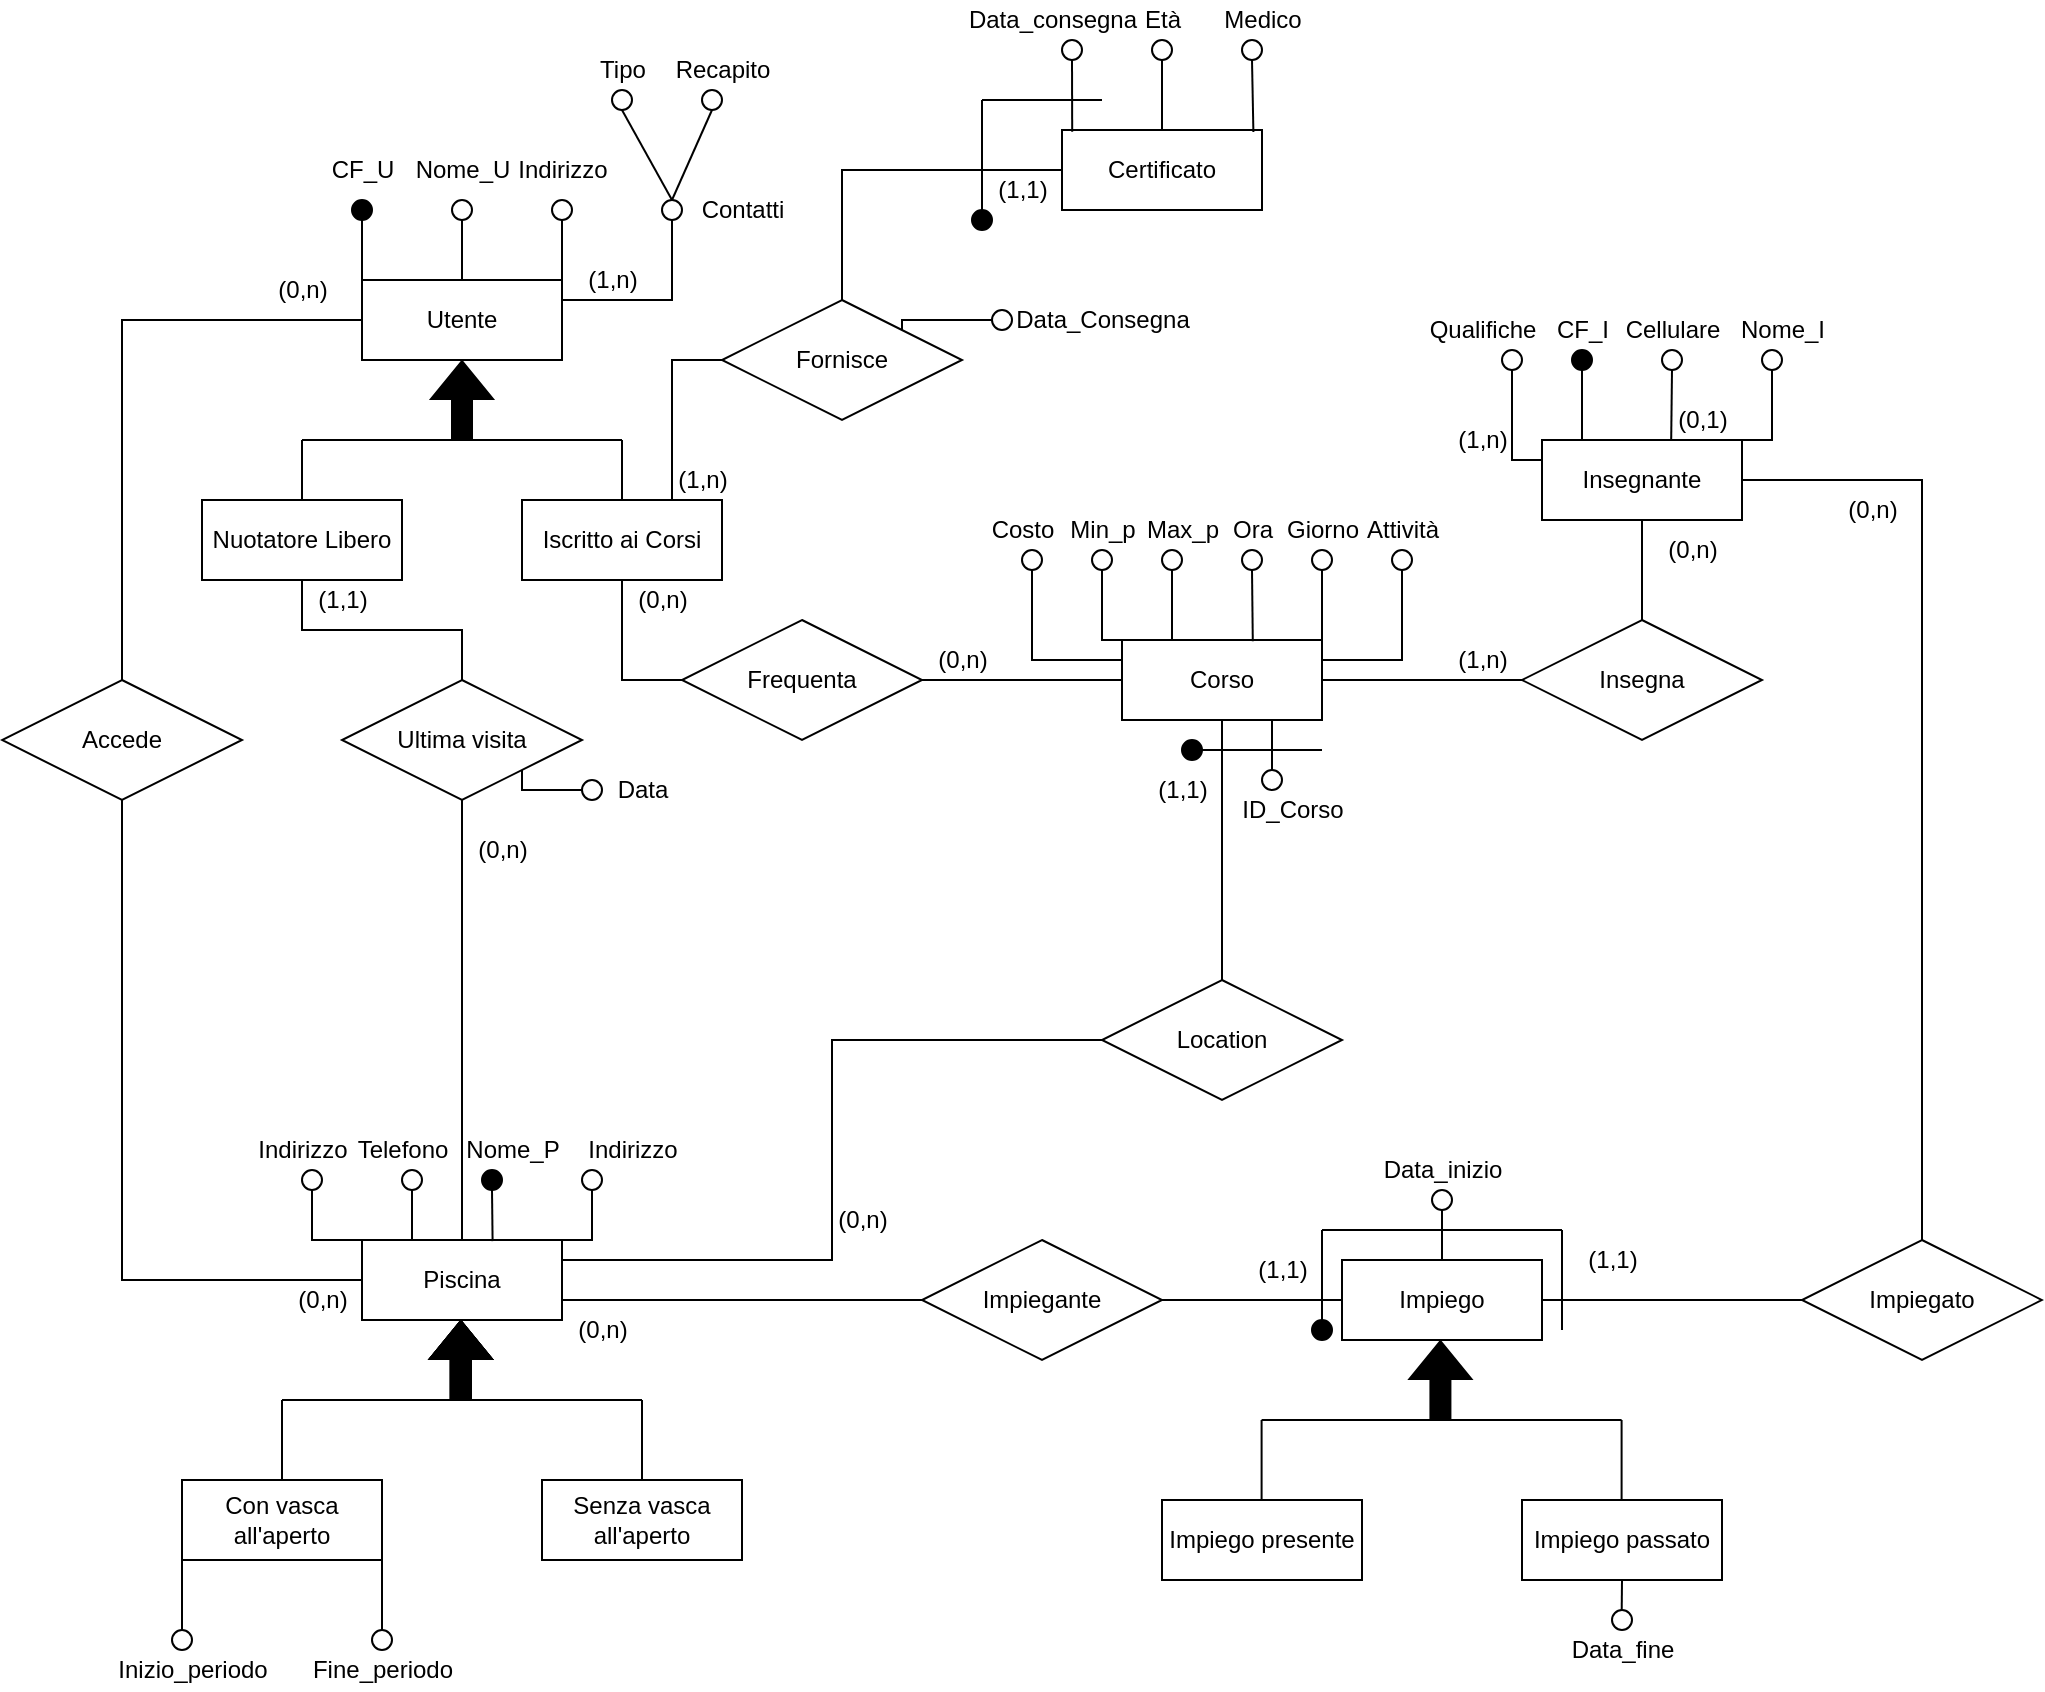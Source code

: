 <mxfile version="17.2.4" type="github">
  <diagram id="Lg-g-w3z7CyOHuP2JqrU" name="Page-1">
    <mxGraphModel dx="1021" dy="520" grid="1" gridSize="10" guides="1" tooltips="1" connect="1" arrows="1" fold="1" page="1" pageScale="1" pageWidth="1600" pageHeight="900" math="0" shadow="0">
      <root>
        <mxCell id="0" />
        <mxCell id="1" parent="0" />
        <mxCell id="gCBwe_l6RAR-JxXOp8Bn-33" style="edgeStyle=orthogonalEdgeStyle;rounded=0;orthogonalLoop=1;jettySize=auto;html=1;exitX=0;exitY=0.5;exitDx=0;exitDy=0;endArrow=none;endFill=0;fillColor=#000000;" parent="1" source="gCBwe_l6RAR-JxXOp8Bn-1" target="gCBwe_l6RAR-JxXOp8Bn-32" edge="1">
          <mxGeometry relative="1" as="geometry" />
        </mxCell>
        <mxCell id="gCBwe_l6RAR-JxXOp8Bn-123" style="edgeStyle=orthogonalEdgeStyle;rounded=0;orthogonalLoop=1;jettySize=auto;html=1;exitX=0;exitY=0;exitDx=0;exitDy=0;endArrow=none;endFill=0;fillColor=#000000;" parent="1" source="gCBwe_l6RAR-JxXOp8Bn-1" target="gCBwe_l6RAR-JxXOp8Bn-120" edge="1">
          <mxGeometry relative="1" as="geometry" />
        </mxCell>
        <mxCell id="gCBwe_l6RAR-JxXOp8Bn-127" style="edgeStyle=orthogonalEdgeStyle;rounded=0;orthogonalLoop=1;jettySize=auto;html=1;exitX=1;exitY=0;exitDx=0;exitDy=0;entryX=0.5;entryY=1;entryDx=0;entryDy=0;endArrow=none;endFill=0;fillColor=#000000;" parent="1" source="gCBwe_l6RAR-JxXOp8Bn-1" target="gCBwe_l6RAR-JxXOp8Bn-125" edge="1">
          <mxGeometry relative="1" as="geometry" />
        </mxCell>
        <mxCell id="gCBwe_l6RAR-JxXOp8Bn-131" style="edgeStyle=orthogonalEdgeStyle;rounded=0;orthogonalLoop=1;jettySize=auto;html=1;exitX=1;exitY=0.25;exitDx=0;exitDy=0;entryX=0.5;entryY=1;entryDx=0;entryDy=0;endArrow=none;endFill=0;fillColor=#000000;" parent="1" source="gCBwe_l6RAR-JxXOp8Bn-1" target="gCBwe_l6RAR-JxXOp8Bn-130" edge="1">
          <mxGeometry relative="1" as="geometry" />
        </mxCell>
        <mxCell id="gCBwe_l6RAR-JxXOp8Bn-1" value="Utente" style="whiteSpace=wrap;html=1;align=center;" parent="1" vertex="1">
          <mxGeometry x="470" y="165" width="100" height="40" as="geometry" />
        </mxCell>
        <mxCell id="gCBwe_l6RAR-JxXOp8Bn-13" style="edgeStyle=orthogonalEdgeStyle;rounded=0;orthogonalLoop=1;jettySize=auto;html=1;exitX=0.5;exitY=0;exitDx=0;exitDy=0;entryX=1;entryY=-0.05;entryDx=0;entryDy=0;endArrow=none;endFill=0;fillColor=#000000;entryPerimeter=0;" parent="1" source="gCBwe_l6RAR-JxXOp8Bn-3" target="dC8Jk2VTaf20xfGuy9kK-8" edge="1">
          <mxGeometry relative="1" as="geometry">
            <mxPoint x="800" y="115" as="targetPoint" />
            <Array as="points">
              <mxPoint x="710" y="110" />
              <mxPoint x="820" y="110" />
            </Array>
          </mxGeometry>
        </mxCell>
        <mxCell id="gCBwe_l6RAR-JxXOp8Bn-3" value="Fornisce" style="shape=rhombus;perimeter=rhombusPerimeter;whiteSpace=wrap;html=1;align=center;" parent="1" vertex="1">
          <mxGeometry x="650" y="175" width="120" height="60" as="geometry" />
        </mxCell>
        <mxCell id="gCBwe_l6RAR-JxXOp8Bn-5" value="" style="shape=flexArrow;endArrow=classic;html=1;rounded=0;entryX=0.5;entryY=1;entryDx=0;entryDy=0;fillColor=#000000;" parent="1" target="gCBwe_l6RAR-JxXOp8Bn-1" edge="1">
          <mxGeometry width="50" height="50" relative="1" as="geometry">
            <mxPoint x="520" y="245" as="sourcePoint" />
            <mxPoint x="540" y="225" as="targetPoint" />
          </mxGeometry>
        </mxCell>
        <mxCell id="gCBwe_l6RAR-JxXOp8Bn-6" value="" style="endArrow=none;html=1;rounded=0;fillColor=#000000;" parent="1" edge="1">
          <mxGeometry width="50" height="50" relative="1" as="geometry">
            <mxPoint x="440" y="245" as="sourcePoint" />
            <mxPoint x="600" y="245" as="targetPoint" />
          </mxGeometry>
        </mxCell>
        <mxCell id="gCBwe_l6RAR-JxXOp8Bn-8" style="edgeStyle=orthogonalEdgeStyle;rounded=0;orthogonalLoop=1;jettySize=auto;html=1;exitX=0.5;exitY=0;exitDx=0;exitDy=0;fillColor=#000000;endArrow=none;endFill=0;" parent="1" source="gCBwe_l6RAR-JxXOp8Bn-7" edge="1">
          <mxGeometry relative="1" as="geometry">
            <mxPoint x="440" y="245" as="targetPoint" />
          </mxGeometry>
        </mxCell>
        <mxCell id="gCBwe_l6RAR-JxXOp8Bn-31" style="edgeStyle=orthogonalEdgeStyle;rounded=0;orthogonalLoop=1;jettySize=auto;html=1;exitX=0.5;exitY=1;exitDx=0;exitDy=0;entryX=0.5;entryY=0;entryDx=0;entryDy=0;endArrow=none;endFill=0;fillColor=#000000;" parent="1" source="gCBwe_l6RAR-JxXOp8Bn-7" target="gCBwe_l6RAR-JxXOp8Bn-29" edge="1">
          <mxGeometry relative="1" as="geometry" />
        </mxCell>
        <mxCell id="gCBwe_l6RAR-JxXOp8Bn-7" value="Nuotatore Libero" style="whiteSpace=wrap;html=1;align=center;" parent="1" vertex="1">
          <mxGeometry x="390" y="275" width="100" height="40" as="geometry" />
        </mxCell>
        <mxCell id="gCBwe_l6RAR-JxXOp8Bn-10" style="edgeStyle=orthogonalEdgeStyle;rounded=0;orthogonalLoop=1;jettySize=auto;html=1;exitX=0.5;exitY=0;exitDx=0;exitDy=0;endArrow=none;endFill=0;fillColor=#000000;" parent="1" source="gCBwe_l6RAR-JxXOp8Bn-9" edge="1">
          <mxGeometry relative="1" as="geometry">
            <mxPoint x="600" y="245" as="targetPoint" />
          </mxGeometry>
        </mxCell>
        <mxCell id="gCBwe_l6RAR-JxXOp8Bn-12" style="edgeStyle=orthogonalEdgeStyle;rounded=0;orthogonalLoop=1;jettySize=auto;html=1;exitX=0.75;exitY=0;exitDx=0;exitDy=0;entryX=0;entryY=0.5;entryDx=0;entryDy=0;endArrow=none;endFill=0;fillColor=#000000;" parent="1" source="gCBwe_l6RAR-JxXOp8Bn-9" target="gCBwe_l6RAR-JxXOp8Bn-3" edge="1">
          <mxGeometry relative="1" as="geometry" />
        </mxCell>
        <mxCell id="gCBwe_l6RAR-JxXOp8Bn-16" style="edgeStyle=orthogonalEdgeStyle;rounded=0;orthogonalLoop=1;jettySize=auto;html=1;exitX=0.5;exitY=1;exitDx=0;exitDy=0;entryX=0;entryY=0.5;entryDx=0;entryDy=0;endArrow=none;endFill=0;fillColor=#000000;" parent="1" source="gCBwe_l6RAR-JxXOp8Bn-9" target="gCBwe_l6RAR-JxXOp8Bn-15" edge="1">
          <mxGeometry relative="1" as="geometry" />
        </mxCell>
        <mxCell id="gCBwe_l6RAR-JxXOp8Bn-9" value="Iscritto ai Corsi" style="whiteSpace=wrap;html=1;align=center;" parent="1" vertex="1">
          <mxGeometry x="550" y="275" width="100" height="40" as="geometry" />
        </mxCell>
        <mxCell id="gCBwe_l6RAR-JxXOp8Bn-20" style="edgeStyle=orthogonalEdgeStyle;rounded=0;orthogonalLoop=1;jettySize=auto;html=1;exitX=1;exitY=0.5;exitDx=0;exitDy=0;endArrow=none;endFill=0;fillColor=#000000;entryX=0;entryY=0.5;entryDx=0;entryDy=0;" parent="1" source="gCBwe_l6RAR-JxXOp8Bn-14" target="gCBwe_l6RAR-JxXOp8Bn-19" edge="1">
          <mxGeometry relative="1" as="geometry">
            <mxPoint x="1040" y="365.4" as="targetPoint" />
          </mxGeometry>
        </mxCell>
        <mxCell id="gCBwe_l6RAR-JxXOp8Bn-36" style="edgeStyle=orthogonalEdgeStyle;rounded=0;orthogonalLoop=1;jettySize=auto;html=1;exitX=0.5;exitY=1;exitDx=0;exitDy=0;entryX=0.5;entryY=0;entryDx=0;entryDy=0;endArrow=none;endFill=0;fillColor=#000000;" parent="1" source="gCBwe_l6RAR-JxXOp8Bn-14" target="gCBwe_l6RAR-JxXOp8Bn-35" edge="1">
          <mxGeometry relative="1" as="geometry" />
        </mxCell>
        <mxCell id="gCBwe_l6RAR-JxXOp8Bn-161" style="edgeStyle=orthogonalEdgeStyle;rounded=0;orthogonalLoop=1;jettySize=auto;html=1;exitX=0.75;exitY=1;exitDx=0;exitDy=0;entryX=0.5;entryY=0;entryDx=0;entryDy=0;endArrow=none;endFill=0;fillColor=#000000;" parent="1" source="gCBwe_l6RAR-JxXOp8Bn-14" target="gCBwe_l6RAR-JxXOp8Bn-160" edge="1">
          <mxGeometry relative="1" as="geometry" />
        </mxCell>
        <mxCell id="gCBwe_l6RAR-JxXOp8Bn-14" value="Corso" style="whiteSpace=wrap;html=1;align=center;" parent="1" vertex="1">
          <mxGeometry x="850" y="345" width="100" height="40" as="geometry" />
        </mxCell>
        <mxCell id="gCBwe_l6RAR-JxXOp8Bn-17" style="edgeStyle=orthogonalEdgeStyle;rounded=0;orthogonalLoop=1;jettySize=auto;html=1;exitX=1;exitY=0.5;exitDx=0;exitDy=0;entryX=0;entryY=0.5;entryDx=0;entryDy=0;endArrow=none;endFill=0;fillColor=#000000;" parent="1" source="gCBwe_l6RAR-JxXOp8Bn-15" target="gCBwe_l6RAR-JxXOp8Bn-14" edge="1">
          <mxGeometry relative="1" as="geometry" />
        </mxCell>
        <mxCell id="gCBwe_l6RAR-JxXOp8Bn-15" value="Frequenta" style="shape=rhombus;perimeter=rhombusPerimeter;whiteSpace=wrap;html=1;align=center;" parent="1" vertex="1">
          <mxGeometry x="630" y="335" width="120" height="60" as="geometry" />
        </mxCell>
        <mxCell id="gCBwe_l6RAR-JxXOp8Bn-170" style="edgeStyle=orthogonalEdgeStyle;rounded=0;orthogonalLoop=1;jettySize=auto;html=1;exitX=0.25;exitY=0;exitDx=0;exitDy=0;entryX=0.5;entryY=1;entryDx=0;entryDy=0;endArrow=none;endFill=0;fillColor=#000000;" parent="1" source="gCBwe_l6RAR-JxXOp8Bn-18" target="gCBwe_l6RAR-JxXOp8Bn-169" edge="1">
          <mxGeometry relative="1" as="geometry" />
        </mxCell>
        <mxCell id="gCBwe_l6RAR-JxXOp8Bn-176" style="edgeStyle=orthogonalEdgeStyle;rounded=0;orthogonalLoop=1;jettySize=auto;html=1;exitX=1;exitY=0;exitDx=0;exitDy=0;entryX=0.5;entryY=1;entryDx=0;entryDy=0;endArrow=none;endFill=0;fillColor=#000000;" parent="1" source="gCBwe_l6RAR-JxXOp8Bn-18" target="gCBwe_l6RAR-JxXOp8Bn-175" edge="1">
          <mxGeometry relative="1" as="geometry" />
        </mxCell>
        <mxCell id="gCBwe_l6RAR-JxXOp8Bn-18" value="Insegnante" style="whiteSpace=wrap;html=1;align=center;" parent="1" vertex="1">
          <mxGeometry x="1060" y="245" width="100" height="40" as="geometry" />
        </mxCell>
        <mxCell id="gCBwe_l6RAR-JxXOp8Bn-21" value="" style="edgeStyle=orthogonalEdgeStyle;rounded=0;orthogonalLoop=1;jettySize=auto;html=1;endArrow=none;endFill=0;fillColor=#000000;" parent="1" source="gCBwe_l6RAR-JxXOp8Bn-19" target="gCBwe_l6RAR-JxXOp8Bn-18" edge="1">
          <mxGeometry relative="1" as="geometry" />
        </mxCell>
        <mxCell id="gCBwe_l6RAR-JxXOp8Bn-19" value="Insegna" style="shape=rhombus;perimeter=rhombusPerimeter;whiteSpace=wrap;html=1;align=center;" parent="1" vertex="1">
          <mxGeometry x="1050" y="335" width="120" height="60" as="geometry" />
        </mxCell>
        <mxCell id="gCBwe_l6RAR-JxXOp8Bn-41" style="edgeStyle=orthogonalEdgeStyle;rounded=0;orthogonalLoop=1;jettySize=auto;html=1;exitX=1;exitY=0.75;exitDx=0;exitDy=0;entryX=0;entryY=0.5;entryDx=0;entryDy=0;endArrow=none;endFill=0;fillColor=#000000;" parent="1" source="gCBwe_l6RAR-JxXOp8Bn-22" target="gCBwe_l6RAR-JxXOp8Bn-40" edge="1">
          <mxGeometry relative="1" as="geometry" />
        </mxCell>
        <mxCell id="gCBwe_l6RAR-JxXOp8Bn-80" style="edgeStyle=orthogonalEdgeStyle;rounded=0;orthogonalLoop=1;jettySize=auto;html=1;exitX=0;exitY=0;exitDx=0;exitDy=0;entryX=0.5;entryY=1;entryDx=0;entryDy=0;endArrow=none;endFill=0;fillColor=#000000;" parent="1" source="gCBwe_l6RAR-JxXOp8Bn-22" target="gCBwe_l6RAR-JxXOp8Bn-76" edge="1">
          <mxGeometry relative="1" as="geometry" />
        </mxCell>
        <mxCell id="gCBwe_l6RAR-JxXOp8Bn-83" style="edgeStyle=orthogonalEdgeStyle;rounded=0;orthogonalLoop=1;jettySize=auto;html=1;exitX=0.25;exitY=0;exitDx=0;exitDy=0;entryX=0.5;entryY=1;entryDx=0;entryDy=0;endArrow=none;endFill=0;fillColor=#000000;" parent="1" source="gCBwe_l6RAR-JxXOp8Bn-22" target="gCBwe_l6RAR-JxXOp8Bn-82" edge="1">
          <mxGeometry relative="1" as="geometry" />
        </mxCell>
        <mxCell id="gCBwe_l6RAR-JxXOp8Bn-86" style="edgeStyle=orthogonalEdgeStyle;rounded=0;orthogonalLoop=1;jettySize=auto;html=1;exitX=1;exitY=0;exitDx=0;exitDy=0;entryX=0.5;entryY=1;entryDx=0;entryDy=0;endArrow=none;endFill=0;fillColor=#000000;" parent="1" source="gCBwe_l6RAR-JxXOp8Bn-22" target="gCBwe_l6RAR-JxXOp8Bn-85" edge="1">
          <mxGeometry relative="1" as="geometry" />
        </mxCell>
        <mxCell id="gCBwe_l6RAR-JxXOp8Bn-22" value="Piscina" style="whiteSpace=wrap;html=1;align=center;" parent="1" vertex="1">
          <mxGeometry x="470" y="645" width="100" height="40" as="geometry" />
        </mxCell>
        <mxCell id="gCBwe_l6RAR-JxXOp8Bn-23" value="" style="shape=flexArrow;endArrow=classic;html=1;rounded=0;entryX=0.5;entryY=1;entryDx=0;entryDy=0;fillColor=#000000;" parent="1" edge="1">
          <mxGeometry width="50" height="50" relative="1" as="geometry">
            <mxPoint x="519.41" y="725" as="sourcePoint" />
            <mxPoint x="519.41" y="685" as="targetPoint" />
          </mxGeometry>
        </mxCell>
        <mxCell id="gCBwe_l6RAR-JxXOp8Bn-24" value="" style="endArrow=none;html=1;rounded=0;fillColor=#000000;" parent="1" edge="1">
          <mxGeometry width="50" height="50" relative="1" as="geometry">
            <mxPoint x="430" y="725" as="sourcePoint" />
            <mxPoint x="610" y="725" as="targetPoint" />
          </mxGeometry>
        </mxCell>
        <mxCell id="gCBwe_l6RAR-JxXOp8Bn-26" style="edgeStyle=orthogonalEdgeStyle;rounded=0;orthogonalLoop=1;jettySize=auto;html=1;exitX=0.5;exitY=0;exitDx=0;exitDy=0;endArrow=none;endFill=0;fillColor=#000000;" parent="1" source="gCBwe_l6RAR-JxXOp8Bn-25" edge="1">
          <mxGeometry relative="1" as="geometry">
            <mxPoint x="430" y="725" as="targetPoint" />
            <Array as="points">
              <mxPoint x="430" y="745" />
              <mxPoint x="430" y="745" />
            </Array>
          </mxGeometry>
        </mxCell>
        <mxCell id="gCBwe_l6RAR-JxXOp8Bn-91" style="edgeStyle=orthogonalEdgeStyle;rounded=0;orthogonalLoop=1;jettySize=auto;html=1;exitX=1;exitY=1;exitDx=0;exitDy=0;entryX=0.5;entryY=0;entryDx=0;entryDy=0;endArrow=none;endFill=0;fillColor=#000000;" parent="1" source="gCBwe_l6RAR-JxXOp8Bn-25" target="gCBwe_l6RAR-JxXOp8Bn-89" edge="1">
          <mxGeometry relative="1" as="geometry" />
        </mxCell>
        <mxCell id="gCBwe_l6RAR-JxXOp8Bn-94" style="edgeStyle=orthogonalEdgeStyle;rounded=0;orthogonalLoop=1;jettySize=auto;html=1;exitX=0;exitY=1;exitDx=0;exitDy=0;entryX=0.5;entryY=0;entryDx=0;entryDy=0;endArrow=none;endFill=0;fillColor=#000000;" parent="1" source="gCBwe_l6RAR-JxXOp8Bn-25" target="gCBwe_l6RAR-JxXOp8Bn-88" edge="1">
          <mxGeometry relative="1" as="geometry" />
        </mxCell>
        <mxCell id="gCBwe_l6RAR-JxXOp8Bn-25" value="Con vasca all&#39;aperto" style="whiteSpace=wrap;html=1;align=center;" parent="1" vertex="1">
          <mxGeometry x="380" y="765" width="100" height="40" as="geometry" />
        </mxCell>
        <mxCell id="gCBwe_l6RAR-JxXOp8Bn-28" style="edgeStyle=orthogonalEdgeStyle;rounded=0;orthogonalLoop=1;jettySize=auto;html=1;exitX=0.5;exitY=0;exitDx=0;exitDy=0;endArrow=none;endFill=0;fillColor=#000000;" parent="1" source="gCBwe_l6RAR-JxXOp8Bn-27" edge="1">
          <mxGeometry relative="1" as="geometry">
            <mxPoint x="610" y="725" as="targetPoint" />
            <Array as="points">
              <mxPoint x="610" y="725" />
            </Array>
          </mxGeometry>
        </mxCell>
        <mxCell id="gCBwe_l6RAR-JxXOp8Bn-27" value="Senza vasca all&#39;aperto" style="whiteSpace=wrap;html=1;align=center;" parent="1" vertex="1">
          <mxGeometry x="560" y="765" width="100" height="40" as="geometry" />
        </mxCell>
        <mxCell id="gCBwe_l6RAR-JxXOp8Bn-30" style="edgeStyle=orthogonalEdgeStyle;rounded=0;orthogonalLoop=1;jettySize=auto;html=1;exitX=0.5;exitY=1;exitDx=0;exitDy=0;entryX=0.5;entryY=0;entryDx=0;entryDy=0;endArrow=none;endFill=0;fillColor=#000000;" parent="1" source="gCBwe_l6RAR-JxXOp8Bn-29" target="gCBwe_l6RAR-JxXOp8Bn-22" edge="1">
          <mxGeometry relative="1" as="geometry" />
        </mxCell>
        <mxCell id="gCBwe_l6RAR-JxXOp8Bn-72" style="edgeStyle=orthogonalEdgeStyle;rounded=0;orthogonalLoop=1;jettySize=auto;html=1;exitX=1;exitY=1;exitDx=0;exitDy=0;entryX=0;entryY=0.5;entryDx=0;entryDy=0;endArrow=none;endFill=0;fillColor=#000000;" parent="1" source="gCBwe_l6RAR-JxXOp8Bn-29" target="gCBwe_l6RAR-JxXOp8Bn-71" edge="1">
          <mxGeometry relative="1" as="geometry">
            <Array as="points">
              <mxPoint x="550" y="420" />
            </Array>
          </mxGeometry>
        </mxCell>
        <mxCell id="gCBwe_l6RAR-JxXOp8Bn-29" value="Ultima visita" style="shape=rhombus;perimeter=rhombusPerimeter;whiteSpace=wrap;html=1;align=center;" parent="1" vertex="1">
          <mxGeometry x="460" y="365" width="120" height="60" as="geometry" />
        </mxCell>
        <mxCell id="gCBwe_l6RAR-JxXOp8Bn-34" style="edgeStyle=orthogonalEdgeStyle;rounded=0;orthogonalLoop=1;jettySize=auto;html=1;exitX=0.5;exitY=1;exitDx=0;exitDy=0;entryX=0;entryY=0.5;entryDx=0;entryDy=0;endArrow=none;endFill=0;fillColor=#000000;" parent="1" source="gCBwe_l6RAR-JxXOp8Bn-32" target="gCBwe_l6RAR-JxXOp8Bn-22" edge="1">
          <mxGeometry relative="1" as="geometry" />
        </mxCell>
        <mxCell id="gCBwe_l6RAR-JxXOp8Bn-32" value="Accede" style="shape=rhombus;perimeter=rhombusPerimeter;whiteSpace=wrap;html=1;align=center;" parent="1" vertex="1">
          <mxGeometry x="290" y="365" width="120" height="60" as="geometry" />
        </mxCell>
        <mxCell id="gCBwe_l6RAR-JxXOp8Bn-37" style="edgeStyle=orthogonalEdgeStyle;rounded=0;orthogonalLoop=1;jettySize=auto;html=1;exitX=0;exitY=0.5;exitDx=0;exitDy=0;entryX=1;entryY=0.25;entryDx=0;entryDy=0;endArrow=none;endFill=0;fillColor=#000000;" parent="1" source="gCBwe_l6RAR-JxXOp8Bn-35" target="gCBwe_l6RAR-JxXOp8Bn-22" edge="1">
          <mxGeometry relative="1" as="geometry" />
        </mxCell>
        <mxCell id="gCBwe_l6RAR-JxXOp8Bn-35" value="Location" style="shape=rhombus;perimeter=rhombusPerimeter;whiteSpace=wrap;html=1;align=center;" parent="1" vertex="1">
          <mxGeometry x="840" y="515" width="120" height="60" as="geometry" />
        </mxCell>
        <mxCell id="gCBwe_l6RAR-JxXOp8Bn-43" style="edgeStyle=orthogonalEdgeStyle;rounded=0;orthogonalLoop=1;jettySize=auto;html=1;exitX=1;exitY=0.5;exitDx=0;exitDy=0;entryX=0;entryY=0.5;entryDx=0;entryDy=0;endArrow=none;endFill=0;fillColor=#000000;" parent="1" source="gCBwe_l6RAR-JxXOp8Bn-38" target="gCBwe_l6RAR-JxXOp8Bn-39" edge="1">
          <mxGeometry relative="1" as="geometry" />
        </mxCell>
        <mxCell id="gCBwe_l6RAR-JxXOp8Bn-114" style="edgeStyle=orthogonalEdgeStyle;rounded=0;orthogonalLoop=1;jettySize=auto;html=1;exitX=0.5;exitY=0;exitDx=0;exitDy=0;entryX=0.5;entryY=1;entryDx=0;entryDy=0;endArrow=none;endFill=0;fillColor=#000000;" parent="1" source="gCBwe_l6RAR-JxXOp8Bn-38" target="gCBwe_l6RAR-JxXOp8Bn-112" edge="1">
          <mxGeometry relative="1" as="geometry" />
        </mxCell>
        <mxCell id="gCBwe_l6RAR-JxXOp8Bn-38" value="Impiego" style="whiteSpace=wrap;html=1;align=center;" parent="1" vertex="1">
          <mxGeometry x="960" y="655" width="100" height="40" as="geometry" />
        </mxCell>
        <mxCell id="gCBwe_l6RAR-JxXOp8Bn-44" style="edgeStyle=orthogonalEdgeStyle;rounded=0;orthogonalLoop=1;jettySize=auto;html=1;exitX=0.5;exitY=0;exitDx=0;exitDy=0;entryX=1;entryY=0.5;entryDx=0;entryDy=0;endArrow=none;endFill=0;fillColor=#000000;" parent="1" source="gCBwe_l6RAR-JxXOp8Bn-39" target="gCBwe_l6RAR-JxXOp8Bn-18" edge="1">
          <mxGeometry relative="1" as="geometry" />
        </mxCell>
        <mxCell id="gCBwe_l6RAR-JxXOp8Bn-39" value="Impiegato" style="shape=rhombus;perimeter=rhombusPerimeter;whiteSpace=wrap;html=1;align=center;" parent="1" vertex="1">
          <mxGeometry x="1190" y="645" width="120" height="60" as="geometry" />
        </mxCell>
        <mxCell id="gCBwe_l6RAR-JxXOp8Bn-42" style="edgeStyle=orthogonalEdgeStyle;rounded=0;orthogonalLoop=1;jettySize=auto;html=1;exitX=1;exitY=0.5;exitDx=0;exitDy=0;entryX=0;entryY=0.5;entryDx=0;entryDy=0;endArrow=none;endFill=0;fillColor=#000000;" parent="1" source="gCBwe_l6RAR-JxXOp8Bn-40" target="gCBwe_l6RAR-JxXOp8Bn-38" edge="1">
          <mxGeometry relative="1" as="geometry" />
        </mxCell>
        <mxCell id="gCBwe_l6RAR-JxXOp8Bn-40" value="Impiegante" style="shape=rhombus;perimeter=rhombusPerimeter;whiteSpace=wrap;html=1;align=center;" parent="1" vertex="1">
          <mxGeometry x="750" y="645" width="120" height="60" as="geometry" />
        </mxCell>
        <mxCell id="gCBwe_l6RAR-JxXOp8Bn-58" style="edgeStyle=orthogonalEdgeStyle;rounded=0;orthogonalLoop=1;jettySize=auto;html=1;exitX=0;exitY=0.5;exitDx=0;exitDy=0;entryX=1;entryY=0;entryDx=0;entryDy=0;endArrow=none;endFill=0;fillColor=#000000;" parent="1" source="gCBwe_l6RAR-JxXOp8Bn-54" target="gCBwe_l6RAR-JxXOp8Bn-3" edge="1">
          <mxGeometry relative="1" as="geometry">
            <Array as="points">
              <mxPoint x="740" y="185" />
            </Array>
          </mxGeometry>
        </mxCell>
        <mxCell id="gCBwe_l6RAR-JxXOp8Bn-54" value="" style="ellipse;whiteSpace=wrap;html=1;aspect=fixed;" parent="1" vertex="1">
          <mxGeometry x="785" y="180" width="10" height="10" as="geometry" />
        </mxCell>
        <mxCell id="gCBwe_l6RAR-JxXOp8Bn-66" value="Data_Consegna" style="text;html=1;align=center;verticalAlign=middle;resizable=0;points=[];autosize=1;strokeColor=none;fillColor=none;" parent="1" vertex="1">
          <mxGeometry x="790" y="175" width="100" height="20" as="geometry" />
        </mxCell>
        <mxCell id="gCBwe_l6RAR-JxXOp8Bn-68" value="(1,n)" style="text;html=1;align=center;verticalAlign=middle;resizable=0;points=[];autosize=1;strokeColor=none;fillColor=none;" parent="1" vertex="1">
          <mxGeometry x="620" y="255" width="40" height="20" as="geometry" />
        </mxCell>
        <mxCell id="gCBwe_l6RAR-JxXOp8Bn-69" value="(1,1)" style="text;html=1;align=center;verticalAlign=middle;resizable=0;points=[];autosize=1;strokeColor=none;fillColor=none;" parent="1" vertex="1">
          <mxGeometry x="440" y="315" width="40" height="20" as="geometry" />
        </mxCell>
        <mxCell id="gCBwe_l6RAR-JxXOp8Bn-70" value="(0,n)" style="text;html=1;align=center;verticalAlign=middle;resizable=0;points=[];autosize=1;strokeColor=none;fillColor=none;" parent="1" vertex="1">
          <mxGeometry x="520" y="440" width="40" height="20" as="geometry" />
        </mxCell>
        <mxCell id="gCBwe_l6RAR-JxXOp8Bn-71" value="" style="ellipse;whiteSpace=wrap;html=1;aspect=fixed;" parent="1" vertex="1">
          <mxGeometry x="580" y="415" width="10" height="10" as="geometry" />
        </mxCell>
        <mxCell id="gCBwe_l6RAR-JxXOp8Bn-73" value="Data" style="text;html=1;align=center;verticalAlign=middle;resizable=0;points=[];autosize=1;strokeColor=none;fillColor=none;" parent="1" vertex="1">
          <mxGeometry x="590" y="410" width="40" height="20" as="geometry" />
        </mxCell>
        <mxCell id="gCBwe_l6RAR-JxXOp8Bn-74" value="(0,n)" style="text;html=1;align=center;verticalAlign=middle;resizable=0;points=[];autosize=1;strokeColor=none;fillColor=none;" parent="1" vertex="1">
          <mxGeometry x="420" y="160" width="40" height="20" as="geometry" />
        </mxCell>
        <mxCell id="gCBwe_l6RAR-JxXOp8Bn-75" value="(0,n)" style="text;html=1;align=center;verticalAlign=middle;resizable=0;points=[];autosize=1;strokeColor=none;fillColor=none;" parent="1" vertex="1">
          <mxGeometry x="430" y="665" width="40" height="20" as="geometry" />
        </mxCell>
        <mxCell id="gCBwe_l6RAR-JxXOp8Bn-76" value="" style="ellipse;whiteSpace=wrap;html=1;aspect=fixed;" parent="1" vertex="1">
          <mxGeometry x="440" y="610" width="10" height="10" as="geometry" />
        </mxCell>
        <mxCell id="gCBwe_l6RAR-JxXOp8Bn-78" style="edgeStyle=orthogonalEdgeStyle;rounded=0;orthogonalLoop=1;jettySize=auto;html=1;exitX=0.5;exitY=1;exitDx=0;exitDy=0;entryX=0.953;entryY=0.014;entryDx=0;entryDy=0;entryPerimeter=0;endArrow=none;endFill=0;fillColor=#000000;" parent="1" source="gCBwe_l6RAR-JxXOp8Bn-77" edge="1">
          <mxGeometry relative="1" as="geometry">
            <mxPoint x="535.3" y="645.56" as="targetPoint" />
          </mxGeometry>
        </mxCell>
        <mxCell id="gCBwe_l6RAR-JxXOp8Bn-77" value="" style="ellipse;whiteSpace=wrap;html=1;aspect=fixed;fillColor=#000000;" parent="1" vertex="1">
          <mxGeometry x="530" y="610" width="10" height="10" as="geometry" />
        </mxCell>
        <mxCell id="gCBwe_l6RAR-JxXOp8Bn-79" value="Nome_P" style="text;html=1;align=center;verticalAlign=middle;resizable=0;points=[];autosize=1;strokeColor=none;fillColor=none;" parent="1" vertex="1">
          <mxGeometry x="515" y="590" width="60" height="20" as="geometry" />
        </mxCell>
        <mxCell id="gCBwe_l6RAR-JxXOp8Bn-81" value="Indirizzo" style="text;html=1;align=center;verticalAlign=middle;resizable=0;points=[];autosize=1;strokeColor=none;fillColor=none;" parent="1" vertex="1">
          <mxGeometry x="410" y="590" width="60" height="20" as="geometry" />
        </mxCell>
        <mxCell id="gCBwe_l6RAR-JxXOp8Bn-82" value="" style="ellipse;whiteSpace=wrap;html=1;aspect=fixed;" parent="1" vertex="1">
          <mxGeometry x="490" y="610" width="10" height="10" as="geometry" />
        </mxCell>
        <mxCell id="gCBwe_l6RAR-JxXOp8Bn-84" value="Telefono" style="text;html=1;align=center;verticalAlign=middle;resizable=0;points=[];autosize=1;strokeColor=none;fillColor=none;" parent="1" vertex="1">
          <mxGeometry x="460" y="590" width="60" height="20" as="geometry" />
        </mxCell>
        <mxCell id="gCBwe_l6RAR-JxXOp8Bn-85" value="" style="ellipse;whiteSpace=wrap;html=1;aspect=fixed;" parent="1" vertex="1">
          <mxGeometry x="580" y="610" width="10" height="10" as="geometry" />
        </mxCell>
        <mxCell id="gCBwe_l6RAR-JxXOp8Bn-87" value="Indirizzo" style="text;html=1;align=center;verticalAlign=middle;resizable=0;points=[];autosize=1;strokeColor=none;fillColor=none;" parent="1" vertex="1">
          <mxGeometry x="575" y="590" width="60" height="20" as="geometry" />
        </mxCell>
        <mxCell id="gCBwe_l6RAR-JxXOp8Bn-88" value="" style="ellipse;whiteSpace=wrap;html=1;aspect=fixed;" parent="1" vertex="1">
          <mxGeometry x="375" y="840" width="10" height="10" as="geometry" />
        </mxCell>
        <mxCell id="gCBwe_l6RAR-JxXOp8Bn-89" value="" style="ellipse;whiteSpace=wrap;html=1;aspect=fixed;" parent="1" vertex="1">
          <mxGeometry x="475" y="840" width="10" height="10" as="geometry" />
        </mxCell>
        <mxCell id="gCBwe_l6RAR-JxXOp8Bn-92" value="Inizio_periodo" style="text;html=1;align=center;verticalAlign=middle;resizable=0;points=[];autosize=1;strokeColor=none;fillColor=none;" parent="1" vertex="1">
          <mxGeometry x="340" y="850" width="90" height="20" as="geometry" />
        </mxCell>
        <mxCell id="gCBwe_l6RAR-JxXOp8Bn-93" value="Fine_periodo" style="text;html=1;align=center;verticalAlign=middle;resizable=0;points=[];autosize=1;strokeColor=none;fillColor=none;" parent="1" vertex="1">
          <mxGeometry x="435" y="850" width="90" height="20" as="geometry" />
        </mxCell>
        <mxCell id="gCBwe_l6RAR-JxXOp8Bn-95" value="Impiego presente" style="whiteSpace=wrap;html=1;align=center;" parent="1" vertex="1">
          <mxGeometry x="870" y="775" width="100" height="40" as="geometry" />
        </mxCell>
        <mxCell id="gCBwe_l6RAR-JxXOp8Bn-179" style="edgeStyle=orthogonalEdgeStyle;rounded=0;orthogonalLoop=1;jettySize=auto;html=1;exitX=0.5;exitY=1;exitDx=0;exitDy=0;endArrow=none;endFill=0;fillColor=#000000;" parent="1" source="gCBwe_l6RAR-JxXOp8Bn-96" edge="1">
          <mxGeometry relative="1" as="geometry">
            <mxPoint x="1099.857" y="830" as="targetPoint" />
          </mxGeometry>
        </mxCell>
        <mxCell id="gCBwe_l6RAR-JxXOp8Bn-96" value="Impiego passato" style="whiteSpace=wrap;html=1;align=center;" parent="1" vertex="1">
          <mxGeometry x="1050" y="775" width="100" height="40" as="geometry" />
        </mxCell>
        <mxCell id="gCBwe_l6RAR-JxXOp8Bn-97" value="" style="shape=flexArrow;endArrow=classic;html=1;rounded=0;entryX=0.5;entryY=1;entryDx=0;entryDy=0;fillColor=#000000;" parent="1" edge="1">
          <mxGeometry width="50" height="50" relative="1" as="geometry">
            <mxPoint x="519.41" y="725" as="sourcePoint" />
            <mxPoint x="519.41" y="685" as="targetPoint" />
          </mxGeometry>
        </mxCell>
        <mxCell id="gCBwe_l6RAR-JxXOp8Bn-98" value="" style="shape=flexArrow;endArrow=classic;html=1;rounded=0;entryX=0.5;entryY=1;entryDx=0;entryDy=0;fillColor=#000000;" parent="1" edge="1">
          <mxGeometry width="50" height="50" relative="1" as="geometry">
            <mxPoint x="519.41" y="725" as="sourcePoint" />
            <mxPoint x="519.41" y="685" as="targetPoint" />
          </mxGeometry>
        </mxCell>
        <mxCell id="gCBwe_l6RAR-JxXOp8Bn-99" value="" style="endArrow=none;html=1;rounded=0;fillColor=#000000;" parent="1" edge="1">
          <mxGeometry width="50" height="50" relative="1" as="geometry">
            <mxPoint x="430" y="725" as="sourcePoint" />
            <mxPoint x="610" y="725" as="targetPoint" />
          </mxGeometry>
        </mxCell>
        <mxCell id="gCBwe_l6RAR-JxXOp8Bn-100" value="" style="endArrow=none;html=1;rounded=0;fillColor=#000000;" parent="1" edge="1">
          <mxGeometry width="50" height="50" relative="1" as="geometry">
            <mxPoint x="430" y="725" as="sourcePoint" />
            <mxPoint x="610" y="725" as="targetPoint" />
          </mxGeometry>
        </mxCell>
        <mxCell id="gCBwe_l6RAR-JxXOp8Bn-101" value="" style="shape=flexArrow;endArrow=classic;html=1;rounded=0;entryX=0.5;entryY=1;entryDx=0;entryDy=0;fillColor=#000000;" parent="1" edge="1">
          <mxGeometry width="50" height="50" relative="1" as="geometry">
            <mxPoint x="519.41" y="725" as="sourcePoint" />
            <mxPoint x="519.41" y="685" as="targetPoint" />
          </mxGeometry>
        </mxCell>
        <mxCell id="gCBwe_l6RAR-JxXOp8Bn-102" style="edgeStyle=orthogonalEdgeStyle;rounded=0;orthogonalLoop=1;jettySize=auto;html=1;exitX=0.5;exitY=0;exitDx=0;exitDy=0;endArrow=none;endFill=0;fillColor=#000000;" parent="1" edge="1">
          <mxGeometry relative="1" as="geometry">
            <mxPoint x="610" y="725" as="targetPoint" />
            <mxPoint x="610" y="765" as="sourcePoint" />
            <Array as="points">
              <mxPoint x="610" y="725" />
            </Array>
          </mxGeometry>
        </mxCell>
        <mxCell id="gCBwe_l6RAR-JxXOp8Bn-103" value="" style="endArrow=none;html=1;rounded=0;fillColor=#000000;" parent="1" edge="1">
          <mxGeometry width="50" height="50" relative="1" as="geometry">
            <mxPoint x="430" y="725" as="sourcePoint" />
            <mxPoint x="610" y="725" as="targetPoint" />
          </mxGeometry>
        </mxCell>
        <mxCell id="gCBwe_l6RAR-JxXOp8Bn-104" value="" style="shape=flexArrow;endArrow=classic;html=1;rounded=0;entryX=0.5;entryY=1;entryDx=0;entryDy=0;fillColor=#000000;" parent="1" edge="1">
          <mxGeometry width="50" height="50" relative="1" as="geometry">
            <mxPoint x="519.41" y="725" as="sourcePoint" />
            <mxPoint x="519.41" y="685" as="targetPoint" />
          </mxGeometry>
        </mxCell>
        <mxCell id="gCBwe_l6RAR-JxXOp8Bn-105" style="edgeStyle=orthogonalEdgeStyle;rounded=0;orthogonalLoop=1;jettySize=auto;html=1;exitX=0.5;exitY=0;exitDx=0;exitDy=0;endArrow=none;endFill=0;fillColor=#000000;" parent="1" edge="1">
          <mxGeometry relative="1" as="geometry">
            <mxPoint x="610" y="725" as="targetPoint" />
            <mxPoint x="610" y="765" as="sourcePoint" />
            <Array as="points">
              <mxPoint x="610" y="725" />
            </Array>
          </mxGeometry>
        </mxCell>
        <mxCell id="gCBwe_l6RAR-JxXOp8Bn-106" style="edgeStyle=orthogonalEdgeStyle;rounded=0;orthogonalLoop=1;jettySize=auto;html=1;exitX=0.5;exitY=0;exitDx=0;exitDy=0;endArrow=none;endFill=0;fillColor=#000000;" parent="1" edge="1">
          <mxGeometry relative="1" as="geometry">
            <mxPoint x="919.8" y="735" as="targetPoint" />
            <mxPoint x="919.8" y="775" as="sourcePoint" />
            <Array as="points">
              <mxPoint x="919.8" y="755" />
              <mxPoint x="919.8" y="755" />
            </Array>
          </mxGeometry>
        </mxCell>
        <mxCell id="gCBwe_l6RAR-JxXOp8Bn-107" value="" style="endArrow=none;html=1;rounded=0;fillColor=#000000;" parent="1" edge="1">
          <mxGeometry width="50" height="50" relative="1" as="geometry">
            <mxPoint x="919.8" y="735" as="sourcePoint" />
            <mxPoint x="1099.8" y="735" as="targetPoint" />
          </mxGeometry>
        </mxCell>
        <mxCell id="gCBwe_l6RAR-JxXOp8Bn-108" value="" style="shape=flexArrow;endArrow=classic;html=1;rounded=0;entryX=0.5;entryY=1;entryDx=0;entryDy=0;fillColor=#000000;" parent="1" edge="1">
          <mxGeometry width="50" height="50" relative="1" as="geometry">
            <mxPoint x="1009.21" y="735" as="sourcePoint" />
            <mxPoint x="1009.21" y="695" as="targetPoint" />
          </mxGeometry>
        </mxCell>
        <mxCell id="gCBwe_l6RAR-JxXOp8Bn-109" style="edgeStyle=orthogonalEdgeStyle;rounded=0;orthogonalLoop=1;jettySize=auto;html=1;exitX=0.5;exitY=0;exitDx=0;exitDy=0;endArrow=none;endFill=0;fillColor=#000000;" parent="1" edge="1">
          <mxGeometry relative="1" as="geometry">
            <mxPoint x="1099.8" y="735" as="targetPoint" />
            <mxPoint x="1099.8" y="775" as="sourcePoint" />
            <Array as="points">
              <mxPoint x="1099.8" y="735" />
            </Array>
          </mxGeometry>
        </mxCell>
        <mxCell id="gCBwe_l6RAR-JxXOp8Bn-112" value="" style="ellipse;whiteSpace=wrap;html=1;aspect=fixed;" parent="1" vertex="1">
          <mxGeometry x="1005" y="620" width="10" height="10" as="geometry" />
        </mxCell>
        <mxCell id="gCBwe_l6RAR-JxXOp8Bn-115" value="" style="endArrow=none;html=1;rounded=0;fillColor=#000000;" parent="1" edge="1">
          <mxGeometry width="50" height="50" relative="1" as="geometry">
            <mxPoint x="950" y="690" as="sourcePoint" />
            <mxPoint x="950" y="640" as="targetPoint" />
          </mxGeometry>
        </mxCell>
        <mxCell id="gCBwe_l6RAR-JxXOp8Bn-116" value="" style="endArrow=none;html=1;rounded=0;fillColor=#000000;" parent="1" edge="1">
          <mxGeometry width="50" height="50" relative="1" as="geometry">
            <mxPoint x="1070" y="690" as="sourcePoint" />
            <mxPoint x="1070" y="640" as="targetPoint" />
          </mxGeometry>
        </mxCell>
        <mxCell id="gCBwe_l6RAR-JxXOp8Bn-117" value="" style="endArrow=none;html=1;rounded=0;fillColor=#000000;" parent="1" edge="1">
          <mxGeometry width="50" height="50" relative="1" as="geometry">
            <mxPoint x="1070" y="640" as="sourcePoint" />
            <mxPoint x="950" y="640" as="targetPoint" />
          </mxGeometry>
        </mxCell>
        <mxCell id="gCBwe_l6RAR-JxXOp8Bn-118" value="" style="ellipse;whiteSpace=wrap;html=1;aspect=fixed;fillColor=#000000;" parent="1" vertex="1">
          <mxGeometry x="945" y="685" width="10" height="10" as="geometry" />
        </mxCell>
        <mxCell id="gCBwe_l6RAR-JxXOp8Bn-119" value="Data_inizio" style="text;html=1;align=center;verticalAlign=middle;resizable=0;points=[];autosize=1;strokeColor=none;fillColor=none;" parent="1" vertex="1">
          <mxGeometry x="975" y="600" width="70" height="20" as="geometry" />
        </mxCell>
        <mxCell id="gCBwe_l6RAR-JxXOp8Bn-120" value="" style="ellipse;whiteSpace=wrap;html=1;aspect=fixed;fillColor=#000000;" parent="1" vertex="1">
          <mxGeometry x="465" y="125" width="10" height="10" as="geometry" />
        </mxCell>
        <mxCell id="gCBwe_l6RAR-JxXOp8Bn-126" value="" style="edgeStyle=orthogonalEdgeStyle;rounded=0;orthogonalLoop=1;jettySize=auto;html=1;endArrow=none;endFill=0;fillColor=#000000;" parent="1" source="gCBwe_l6RAR-JxXOp8Bn-121" target="gCBwe_l6RAR-JxXOp8Bn-1" edge="1">
          <mxGeometry relative="1" as="geometry" />
        </mxCell>
        <mxCell id="gCBwe_l6RAR-JxXOp8Bn-121" value="" style="ellipse;whiteSpace=wrap;html=1;aspect=fixed;" parent="1" vertex="1">
          <mxGeometry x="515" y="125" width="10" height="10" as="geometry" />
        </mxCell>
        <mxCell id="gCBwe_l6RAR-JxXOp8Bn-124" value="CF_U" style="text;html=1;align=center;verticalAlign=middle;resizable=0;points=[];autosize=1;strokeColor=none;fillColor=none;" parent="1" vertex="1">
          <mxGeometry x="445" y="100" width="50" height="20" as="geometry" />
        </mxCell>
        <mxCell id="gCBwe_l6RAR-JxXOp8Bn-125" value="" style="ellipse;whiteSpace=wrap;html=1;aspect=fixed;" parent="1" vertex="1">
          <mxGeometry x="565" y="125" width="10" height="10" as="geometry" />
        </mxCell>
        <mxCell id="gCBwe_l6RAR-JxXOp8Bn-128" value="Nome_U" style="text;html=1;align=center;verticalAlign=middle;resizable=0;points=[];autosize=1;strokeColor=none;fillColor=none;" parent="1" vertex="1">
          <mxGeometry x="490" y="100" width="60" height="20" as="geometry" />
        </mxCell>
        <mxCell id="gCBwe_l6RAR-JxXOp8Bn-129" value="Indirizzo" style="text;html=1;align=center;verticalAlign=middle;resizable=0;points=[];autosize=1;strokeColor=none;fillColor=none;" parent="1" vertex="1">
          <mxGeometry x="540" y="100" width="60" height="20" as="geometry" />
        </mxCell>
        <mxCell id="gCBwe_l6RAR-JxXOp8Bn-130" value="" style="ellipse;whiteSpace=wrap;html=1;aspect=fixed;" parent="1" vertex="1">
          <mxGeometry x="620" y="125" width="10" height="10" as="geometry" />
        </mxCell>
        <mxCell id="gCBwe_l6RAR-JxXOp8Bn-132" value="Contatti" style="text;html=1;align=center;verticalAlign=middle;resizable=0;points=[];autosize=1;strokeColor=none;fillColor=none;" parent="1" vertex="1">
          <mxGeometry x="630" y="120" width="60" height="20" as="geometry" />
        </mxCell>
        <mxCell id="gCBwe_l6RAR-JxXOp8Bn-133" value="" style="ellipse;whiteSpace=wrap;html=1;aspect=fixed;" parent="1" vertex="1">
          <mxGeometry x="595" y="70" width="10" height="10" as="geometry" />
        </mxCell>
        <mxCell id="gCBwe_l6RAR-JxXOp8Bn-134" value="" style="ellipse;whiteSpace=wrap;html=1;aspect=fixed;" parent="1" vertex="1">
          <mxGeometry x="640" y="70" width="10" height="10" as="geometry" />
        </mxCell>
        <mxCell id="gCBwe_l6RAR-JxXOp8Bn-135" value="" style="endArrow=none;html=1;rounded=0;fillColor=#000000;exitX=0.5;exitY=0;exitDx=0;exitDy=0;entryX=0.5;entryY=1;entryDx=0;entryDy=0;" parent="1" source="gCBwe_l6RAR-JxXOp8Bn-130" target="gCBwe_l6RAR-JxXOp8Bn-134" edge="1">
          <mxGeometry width="50" height="50" relative="1" as="geometry">
            <mxPoint x="590" y="130" as="sourcePoint" />
            <mxPoint x="640" y="80" as="targetPoint" />
          </mxGeometry>
        </mxCell>
        <mxCell id="gCBwe_l6RAR-JxXOp8Bn-136" value="" style="endArrow=none;html=1;rounded=0;fillColor=#000000;exitX=0.5;exitY=0;exitDx=0;exitDy=0;" parent="1" source="gCBwe_l6RAR-JxXOp8Bn-130" edge="1">
          <mxGeometry width="50" height="50" relative="1" as="geometry">
            <mxPoint x="585" y="125.0" as="sourcePoint" />
            <mxPoint x="600" y="80.0" as="targetPoint" />
          </mxGeometry>
        </mxCell>
        <mxCell id="gCBwe_l6RAR-JxXOp8Bn-137" value="Tipo" style="text;html=1;align=center;verticalAlign=middle;resizable=0;points=[];autosize=1;strokeColor=none;fillColor=none;" parent="1" vertex="1">
          <mxGeometry x="580" y="50" width="40" height="20" as="geometry" />
        </mxCell>
        <mxCell id="gCBwe_l6RAR-JxXOp8Bn-138" value="Recapito" style="text;html=1;align=center;verticalAlign=middle;resizable=0;points=[];autosize=1;strokeColor=none;fillColor=none;" parent="1" vertex="1">
          <mxGeometry x="620" y="50" width="60" height="20" as="geometry" />
        </mxCell>
        <mxCell id="gCBwe_l6RAR-JxXOp8Bn-139" value="(1,n)" style="text;html=1;align=center;verticalAlign=middle;resizable=0;points=[];autosize=1;strokeColor=none;fillColor=none;" parent="1" vertex="1">
          <mxGeometry x="575" y="155" width="40" height="20" as="geometry" />
        </mxCell>
        <mxCell id="gCBwe_l6RAR-JxXOp8Bn-154" style="edgeStyle=orthogonalEdgeStyle;rounded=0;orthogonalLoop=1;jettySize=auto;html=1;exitX=0.5;exitY=1;exitDx=0;exitDy=0;entryX=0;entryY=0.25;entryDx=0;entryDy=0;endArrow=none;endFill=0;fillColor=#000000;" parent="1" source="gCBwe_l6RAR-JxXOp8Bn-141" target="gCBwe_l6RAR-JxXOp8Bn-14" edge="1">
          <mxGeometry relative="1" as="geometry" />
        </mxCell>
        <mxCell id="gCBwe_l6RAR-JxXOp8Bn-141" value="" style="ellipse;whiteSpace=wrap;html=1;aspect=fixed;" parent="1" vertex="1">
          <mxGeometry x="800" y="300" width="10" height="10" as="geometry" />
        </mxCell>
        <mxCell id="gCBwe_l6RAR-JxXOp8Bn-155" style="edgeStyle=orthogonalEdgeStyle;rounded=0;orthogonalLoop=1;jettySize=auto;html=1;exitX=0.5;exitY=1;exitDx=0;exitDy=0;entryX=0;entryY=0;entryDx=0;entryDy=0;endArrow=none;endFill=0;fillColor=#000000;" parent="1" source="gCBwe_l6RAR-JxXOp8Bn-142" target="gCBwe_l6RAR-JxXOp8Bn-14" edge="1">
          <mxGeometry relative="1" as="geometry">
            <Array as="points">
              <mxPoint x="840" y="345" />
            </Array>
          </mxGeometry>
        </mxCell>
        <mxCell id="gCBwe_l6RAR-JxXOp8Bn-142" value="" style="ellipse;whiteSpace=wrap;html=1;aspect=fixed;" parent="1" vertex="1">
          <mxGeometry x="835" y="300" width="10" height="10" as="geometry" />
        </mxCell>
        <mxCell id="gCBwe_l6RAR-JxXOp8Bn-156" style="edgeStyle=orthogonalEdgeStyle;rounded=0;orthogonalLoop=1;jettySize=auto;html=1;exitX=0.5;exitY=1;exitDx=0;exitDy=0;entryX=0.25;entryY=0;entryDx=0;entryDy=0;endArrow=none;endFill=0;fillColor=#000000;" parent="1" source="gCBwe_l6RAR-JxXOp8Bn-143" target="gCBwe_l6RAR-JxXOp8Bn-14" edge="1">
          <mxGeometry relative="1" as="geometry" />
        </mxCell>
        <mxCell id="gCBwe_l6RAR-JxXOp8Bn-143" value="" style="ellipse;whiteSpace=wrap;html=1;aspect=fixed;" parent="1" vertex="1">
          <mxGeometry x="870" y="300" width="10" height="10" as="geometry" />
        </mxCell>
        <mxCell id="gCBwe_l6RAR-JxXOp8Bn-157" style="edgeStyle=orthogonalEdgeStyle;rounded=0;orthogonalLoop=1;jettySize=auto;html=1;exitX=0.5;exitY=1;exitDx=0;exitDy=0;entryX=0.654;entryY=0.015;entryDx=0;entryDy=0;entryPerimeter=0;endArrow=none;endFill=0;fillColor=#000000;" parent="1" source="gCBwe_l6RAR-JxXOp8Bn-144" target="gCBwe_l6RAR-JxXOp8Bn-14" edge="1">
          <mxGeometry relative="1" as="geometry" />
        </mxCell>
        <mxCell id="gCBwe_l6RAR-JxXOp8Bn-144" value="" style="ellipse;whiteSpace=wrap;html=1;aspect=fixed;" parent="1" vertex="1">
          <mxGeometry x="910" y="300" width="10" height="10" as="geometry" />
        </mxCell>
        <mxCell id="gCBwe_l6RAR-JxXOp8Bn-145" value="Costo" style="text;html=1;align=center;verticalAlign=middle;resizable=0;points=[];autosize=1;strokeColor=none;fillColor=none;" parent="1" vertex="1">
          <mxGeometry x="775" y="280" width="50" height="20" as="geometry" />
        </mxCell>
        <mxCell id="gCBwe_l6RAR-JxXOp8Bn-146" value="Min_p" style="text;html=1;align=center;verticalAlign=middle;resizable=0;points=[];autosize=1;strokeColor=none;fillColor=none;" parent="1" vertex="1">
          <mxGeometry x="815" y="280" width="50" height="20" as="geometry" />
        </mxCell>
        <mxCell id="gCBwe_l6RAR-JxXOp8Bn-147" value="Max_p" style="text;html=1;align=center;verticalAlign=middle;resizable=0;points=[];autosize=1;strokeColor=none;fillColor=none;" parent="1" vertex="1">
          <mxGeometry x="855" y="280" width="50" height="20" as="geometry" />
        </mxCell>
        <mxCell id="gCBwe_l6RAR-JxXOp8Bn-148" value="Ora" style="text;html=1;align=center;verticalAlign=middle;resizable=0;points=[];autosize=1;strokeColor=none;fillColor=none;" parent="1" vertex="1">
          <mxGeometry x="895" y="280" width="40" height="20" as="geometry" />
        </mxCell>
        <mxCell id="gCBwe_l6RAR-JxXOp8Bn-158" style="edgeStyle=orthogonalEdgeStyle;rounded=0;orthogonalLoop=1;jettySize=auto;html=1;exitX=0.5;exitY=1;exitDx=0;exitDy=0;endArrow=none;endFill=0;fillColor=#000000;" parent="1" source="gCBwe_l6RAR-JxXOp8Bn-149" edge="1">
          <mxGeometry relative="1" as="geometry">
            <mxPoint x="950" y="350" as="targetPoint" />
          </mxGeometry>
        </mxCell>
        <mxCell id="gCBwe_l6RAR-JxXOp8Bn-149" value="" style="ellipse;whiteSpace=wrap;html=1;aspect=fixed;" parent="1" vertex="1">
          <mxGeometry x="945" y="300" width="10" height="10" as="geometry" />
        </mxCell>
        <mxCell id="gCBwe_l6RAR-JxXOp8Bn-150" value="Giorno" style="text;html=1;align=center;verticalAlign=middle;resizable=0;points=[];autosize=1;strokeColor=none;fillColor=none;" parent="1" vertex="1">
          <mxGeometry x="925" y="280" width="50" height="20" as="geometry" />
        </mxCell>
        <mxCell id="gCBwe_l6RAR-JxXOp8Bn-159" style="edgeStyle=orthogonalEdgeStyle;rounded=0;orthogonalLoop=1;jettySize=auto;html=1;exitX=0.5;exitY=1;exitDx=0;exitDy=0;entryX=1;entryY=0.25;entryDx=0;entryDy=0;endArrow=none;endFill=0;fillColor=#000000;" parent="1" source="gCBwe_l6RAR-JxXOp8Bn-151" target="gCBwe_l6RAR-JxXOp8Bn-14" edge="1">
          <mxGeometry relative="1" as="geometry" />
        </mxCell>
        <mxCell id="gCBwe_l6RAR-JxXOp8Bn-151" value="" style="ellipse;whiteSpace=wrap;html=1;aspect=fixed;" parent="1" vertex="1">
          <mxGeometry x="985" y="300" width="10" height="10" as="geometry" />
        </mxCell>
        <mxCell id="gCBwe_l6RAR-JxXOp8Bn-152" value="Attività" style="text;html=1;align=center;verticalAlign=middle;resizable=0;points=[];autosize=1;strokeColor=none;fillColor=none;" parent="1" vertex="1">
          <mxGeometry x="965" y="280" width="50" height="20" as="geometry" />
        </mxCell>
        <mxCell id="gCBwe_l6RAR-JxXOp8Bn-160" value="" style="ellipse;whiteSpace=wrap;html=1;aspect=fixed;" parent="1" vertex="1">
          <mxGeometry x="920" y="410" width="10" height="10" as="geometry" />
        </mxCell>
        <mxCell id="gCBwe_l6RAR-JxXOp8Bn-162" value="ID_Corso" style="text;html=1;align=center;verticalAlign=middle;resizable=0;points=[];autosize=1;strokeColor=none;fillColor=none;" parent="1" vertex="1">
          <mxGeometry x="900" y="420" width="70" height="20" as="geometry" />
        </mxCell>
        <mxCell id="gCBwe_l6RAR-JxXOp8Bn-163" value="" style="endArrow=none;html=1;rounded=0;fillColor=#000000;" parent="1" edge="1">
          <mxGeometry width="50" height="50" relative="1" as="geometry">
            <mxPoint x="890" y="400" as="sourcePoint" />
            <mxPoint x="950" y="400" as="targetPoint" />
          </mxGeometry>
        </mxCell>
        <mxCell id="gCBwe_l6RAR-JxXOp8Bn-164" value="" style="ellipse;whiteSpace=wrap;html=1;aspect=fixed;fillColor=#000000;" parent="1" vertex="1">
          <mxGeometry x="880" y="395" width="10" height="10" as="geometry" />
        </mxCell>
        <mxCell id="gCBwe_l6RAR-JxXOp8Bn-167" style="edgeStyle=orthogonalEdgeStyle;rounded=0;orthogonalLoop=1;jettySize=auto;html=1;exitX=0.5;exitY=1;exitDx=0;exitDy=0;entryX=0;entryY=0.25;entryDx=0;entryDy=0;endArrow=none;endFill=0;fillColor=#000000;" parent="1" source="gCBwe_l6RAR-JxXOp8Bn-165" target="gCBwe_l6RAR-JxXOp8Bn-18" edge="1">
          <mxGeometry relative="1" as="geometry">
            <Array as="points">
              <mxPoint x="1045" y="255" />
            </Array>
          </mxGeometry>
        </mxCell>
        <mxCell id="gCBwe_l6RAR-JxXOp8Bn-165" value="" style="ellipse;whiteSpace=wrap;html=1;aspect=fixed;" parent="1" vertex="1">
          <mxGeometry x="1040" y="200" width="10" height="10" as="geometry" />
        </mxCell>
        <mxCell id="gCBwe_l6RAR-JxXOp8Bn-166" value="Qualifiche" style="text;html=1;align=center;verticalAlign=middle;resizable=0;points=[];autosize=1;strokeColor=none;fillColor=none;" parent="1" vertex="1">
          <mxGeometry x="995" y="180" width="70" height="20" as="geometry" />
        </mxCell>
        <mxCell id="gCBwe_l6RAR-JxXOp8Bn-168" value="(1,n)" style="text;html=1;align=center;verticalAlign=middle;resizable=0;points=[];autosize=1;strokeColor=none;fillColor=none;" parent="1" vertex="1">
          <mxGeometry x="1010" y="235" width="40" height="20" as="geometry" />
        </mxCell>
        <mxCell id="gCBwe_l6RAR-JxXOp8Bn-169" value="" style="ellipse;whiteSpace=wrap;html=1;aspect=fixed;fillColor=#000000;" parent="1" vertex="1">
          <mxGeometry x="1075" y="200" width="10" height="10" as="geometry" />
        </mxCell>
        <mxCell id="gCBwe_l6RAR-JxXOp8Bn-171" value="CF_I" style="text;html=1;align=center;verticalAlign=middle;resizable=0;points=[];autosize=1;strokeColor=none;fillColor=none;" parent="1" vertex="1">
          <mxGeometry x="1060" y="180" width="40" height="20" as="geometry" />
        </mxCell>
        <mxCell id="gCBwe_l6RAR-JxXOp8Bn-174" style="edgeStyle=orthogonalEdgeStyle;rounded=0;orthogonalLoop=1;jettySize=auto;html=1;exitX=0.5;exitY=1;exitDx=0;exitDy=0;entryX=0.646;entryY=-0.005;entryDx=0;entryDy=0;entryPerimeter=0;endArrow=none;endFill=0;fillColor=#000000;" parent="1" source="gCBwe_l6RAR-JxXOp8Bn-172" target="gCBwe_l6RAR-JxXOp8Bn-18" edge="1">
          <mxGeometry relative="1" as="geometry" />
        </mxCell>
        <mxCell id="gCBwe_l6RAR-JxXOp8Bn-172" value="" style="ellipse;whiteSpace=wrap;html=1;aspect=fixed;" parent="1" vertex="1">
          <mxGeometry x="1120" y="200" width="10" height="10" as="geometry" />
        </mxCell>
        <mxCell id="gCBwe_l6RAR-JxXOp8Bn-173" value="Cellulare" style="text;html=1;align=center;verticalAlign=middle;resizable=0;points=[];autosize=1;strokeColor=none;fillColor=none;" parent="1" vertex="1">
          <mxGeometry x="1095" y="180" width="60" height="20" as="geometry" />
        </mxCell>
        <mxCell id="gCBwe_l6RAR-JxXOp8Bn-175" value="" style="ellipse;whiteSpace=wrap;html=1;aspect=fixed;" parent="1" vertex="1">
          <mxGeometry x="1170" y="200" width="10" height="10" as="geometry" />
        </mxCell>
        <mxCell id="gCBwe_l6RAR-JxXOp8Bn-177" value="Nome_I" style="text;html=1;align=center;verticalAlign=middle;resizable=0;points=[];autosize=1;strokeColor=none;fillColor=none;" parent="1" vertex="1">
          <mxGeometry x="1150" y="180" width="60" height="20" as="geometry" />
        </mxCell>
        <mxCell id="gCBwe_l6RAR-JxXOp8Bn-178" value="(0,1)" style="text;html=1;align=center;verticalAlign=middle;resizable=0;points=[];autosize=1;strokeColor=none;fillColor=none;" parent="1" vertex="1">
          <mxGeometry x="1120" y="225" width="40" height="20" as="geometry" />
        </mxCell>
        <mxCell id="gCBwe_l6RAR-JxXOp8Bn-180" value="" style="ellipse;whiteSpace=wrap;html=1;aspect=fixed;" parent="1" vertex="1">
          <mxGeometry x="1095" y="830" width="10" height="10" as="geometry" />
        </mxCell>
        <mxCell id="gCBwe_l6RAR-JxXOp8Bn-181" value="Data_fine" style="text;html=1;align=center;verticalAlign=middle;resizable=0;points=[];autosize=1;strokeColor=none;fillColor=none;" parent="1" vertex="1">
          <mxGeometry x="1065" y="840" width="70" height="20" as="geometry" />
        </mxCell>
        <mxCell id="gCBwe_l6RAR-JxXOp8Bn-182" value="(0,n)" style="text;html=1;align=center;verticalAlign=middle;resizable=0;points=[];autosize=1;strokeColor=none;fillColor=none;" parent="1" vertex="1">
          <mxGeometry x="600" y="315" width="40" height="20" as="geometry" />
        </mxCell>
        <mxCell id="gCBwe_l6RAR-JxXOp8Bn-183" value="(0,n)" style="text;html=1;align=center;verticalAlign=middle;resizable=0;points=[];autosize=1;strokeColor=none;fillColor=none;" parent="1" vertex="1">
          <mxGeometry x="750" y="345" width="40" height="20" as="geometry" />
        </mxCell>
        <mxCell id="gCBwe_l6RAR-JxXOp8Bn-184" value="(1,n)" style="text;html=1;align=center;verticalAlign=middle;resizable=0;points=[];autosize=1;strokeColor=none;fillColor=none;" parent="1" vertex="1">
          <mxGeometry x="1010" y="345" width="40" height="20" as="geometry" />
        </mxCell>
        <mxCell id="gCBwe_l6RAR-JxXOp8Bn-185" value="(0,n)" style="text;html=1;align=center;verticalAlign=middle;resizable=0;points=[];autosize=1;strokeColor=none;fillColor=none;" parent="1" vertex="1">
          <mxGeometry x="1115" y="290" width="40" height="20" as="geometry" />
        </mxCell>
        <mxCell id="gCBwe_l6RAR-JxXOp8Bn-186" value="(0,n)" style="text;html=1;align=center;verticalAlign=middle;resizable=0;points=[];autosize=1;strokeColor=none;fillColor=none;" parent="1" vertex="1">
          <mxGeometry x="1205" y="270" width="40" height="20" as="geometry" />
        </mxCell>
        <mxCell id="gCBwe_l6RAR-JxXOp8Bn-187" value="(1,1)" style="text;html=1;align=center;verticalAlign=middle;resizable=0;points=[];autosize=1;strokeColor=none;fillColor=none;" parent="1" vertex="1">
          <mxGeometry x="1075" y="645" width="40" height="20" as="geometry" />
        </mxCell>
        <mxCell id="gCBwe_l6RAR-JxXOp8Bn-188" value="(1,1)" style="text;html=1;align=center;verticalAlign=middle;resizable=0;points=[];autosize=1;strokeColor=none;fillColor=none;" parent="1" vertex="1">
          <mxGeometry x="910" y="650" width="40" height="20" as="geometry" />
        </mxCell>
        <mxCell id="gCBwe_l6RAR-JxXOp8Bn-189" value="(0,n)" style="text;html=1;align=center;verticalAlign=middle;resizable=0;points=[];autosize=1;strokeColor=none;fillColor=none;" parent="1" vertex="1">
          <mxGeometry x="570" y="680" width="40" height="20" as="geometry" />
        </mxCell>
        <mxCell id="gCBwe_l6RAR-JxXOp8Bn-190" value="(0,n)" style="text;html=1;align=center;verticalAlign=middle;resizable=0;points=[];autosize=1;strokeColor=none;fillColor=none;" parent="1" vertex="1">
          <mxGeometry x="700" y="625" width="40" height="20" as="geometry" />
        </mxCell>
        <mxCell id="gCBwe_l6RAR-JxXOp8Bn-191" value="(1,1)" style="text;html=1;align=center;verticalAlign=middle;resizable=0;points=[];autosize=1;strokeColor=none;fillColor=none;" parent="1" vertex="1">
          <mxGeometry x="860" y="410" width="40" height="20" as="geometry" />
        </mxCell>
        <mxCell id="dC8Jk2VTaf20xfGuy9kK-1" value="Certificato" style="whiteSpace=wrap;html=1;align=center;" vertex="1" parent="1">
          <mxGeometry x="820" y="90" width="100" height="40" as="geometry" />
        </mxCell>
        <mxCell id="dC8Jk2VTaf20xfGuy9kK-2" style="edgeStyle=orthogonalEdgeStyle;rounded=0;orthogonalLoop=1;jettySize=auto;html=1;exitX=0.5;exitY=1;exitDx=0;exitDy=0;endArrow=none;endFill=0;fillColor=#000000;" edge="1" parent="1" source="dC8Jk2VTaf20xfGuy9kK-3" target="dC8Jk2VTaf20xfGuy9kK-1">
          <mxGeometry relative="1" as="geometry" />
        </mxCell>
        <mxCell id="dC8Jk2VTaf20xfGuy9kK-3" value="" style="ellipse;whiteSpace=wrap;html=1;aspect=fixed;" vertex="1" parent="1">
          <mxGeometry x="865" y="45" width="10" height="10" as="geometry" />
        </mxCell>
        <mxCell id="dC8Jk2VTaf20xfGuy9kK-4" style="edgeStyle=orthogonalEdgeStyle;rounded=0;orthogonalLoop=1;jettySize=auto;html=1;exitX=0.5;exitY=1;exitDx=0;exitDy=0;entryX=0.957;entryY=0.025;entryDx=0;entryDy=0;entryPerimeter=0;endArrow=none;endFill=0;fillColor=#000000;" edge="1" parent="1" source="dC8Jk2VTaf20xfGuy9kK-5" target="dC8Jk2VTaf20xfGuy9kK-1">
          <mxGeometry relative="1" as="geometry" />
        </mxCell>
        <mxCell id="dC8Jk2VTaf20xfGuy9kK-5" value="" style="ellipse;whiteSpace=wrap;html=1;aspect=fixed;" vertex="1" parent="1">
          <mxGeometry x="910" y="45" width="10" height="10" as="geometry" />
        </mxCell>
        <mxCell id="dC8Jk2VTaf20xfGuy9kK-6" value="Medico" style="text;html=1;align=center;verticalAlign=middle;resizable=0;points=[];autosize=1;strokeColor=none;fillColor=none;" vertex="1" parent="1">
          <mxGeometry x="895" y="25" width="50" height="20" as="geometry" />
        </mxCell>
        <mxCell id="dC8Jk2VTaf20xfGuy9kK-7" value="Età" style="text;html=1;align=center;verticalAlign=middle;resizable=0;points=[];autosize=1;strokeColor=none;fillColor=none;" vertex="1" parent="1">
          <mxGeometry x="855" y="25" width="30" height="20" as="geometry" />
        </mxCell>
        <mxCell id="dC8Jk2VTaf20xfGuy9kK-8" value="(1,1)" style="text;html=1;align=center;verticalAlign=middle;resizable=0;points=[];autosize=1;strokeColor=none;fillColor=none;" vertex="1" parent="1">
          <mxGeometry x="780" y="110" width="40" height="20" as="geometry" />
        </mxCell>
        <mxCell id="dC8Jk2VTaf20xfGuy9kK-9" style="edgeStyle=orthogonalEdgeStyle;rounded=0;orthogonalLoop=1;jettySize=auto;html=1;exitX=0.5;exitY=1;exitDx=0;exitDy=0;entryX=0.051;entryY=0.021;entryDx=0;entryDy=0;entryPerimeter=0;endArrow=none;endFill=0;" edge="1" parent="1" source="dC8Jk2VTaf20xfGuy9kK-10" target="dC8Jk2VTaf20xfGuy9kK-1">
          <mxGeometry relative="1" as="geometry" />
        </mxCell>
        <mxCell id="dC8Jk2VTaf20xfGuy9kK-10" value="" style="ellipse;whiteSpace=wrap;html=1;aspect=fixed;" vertex="1" parent="1">
          <mxGeometry x="820" y="45" width="10" height="10" as="geometry" />
        </mxCell>
        <mxCell id="dC8Jk2VTaf20xfGuy9kK-11" value="Data_consegna" style="text;html=1;align=center;verticalAlign=middle;resizable=0;points=[];autosize=1;strokeColor=none;fillColor=none;" vertex="1" parent="1">
          <mxGeometry x="765" y="25" width="100" height="20" as="geometry" />
        </mxCell>
        <mxCell id="dC8Jk2VTaf20xfGuy9kK-12" value="" style="endArrow=none;html=1;rounded=0;" edge="1" parent="1">
          <mxGeometry width="50" height="50" relative="1" as="geometry">
            <mxPoint x="780" y="135" as="sourcePoint" />
            <mxPoint x="780" y="75" as="targetPoint" />
          </mxGeometry>
        </mxCell>
        <mxCell id="dC8Jk2VTaf20xfGuy9kK-13" value="" style="endArrow=none;html=1;rounded=0;" edge="1" parent="1">
          <mxGeometry width="50" height="50" relative="1" as="geometry">
            <mxPoint x="840" y="75" as="sourcePoint" />
            <mxPoint x="780" y="75" as="targetPoint" />
          </mxGeometry>
        </mxCell>
        <mxCell id="dC8Jk2VTaf20xfGuy9kK-14" value="" style="ellipse;whiteSpace=wrap;html=1;aspect=fixed;fillColor=#000000;" vertex="1" parent="1">
          <mxGeometry x="775" y="130" width="10" height="10" as="geometry" />
        </mxCell>
      </root>
    </mxGraphModel>
  </diagram>
</mxfile>

